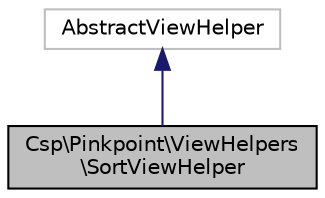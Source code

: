 digraph "Csp\Pinkpoint\ViewHelpers\SortViewHelper"
{
  edge [fontname="Helvetica",fontsize="10",labelfontname="Helvetica",labelfontsize="10"];
  node [fontname="Helvetica",fontsize="10",shape=record];
  Node0 [label="Csp\\Pinkpoint\\ViewHelpers\l\\SortViewHelper",height=0.2,width=0.4,color="black", fillcolor="grey75", style="filled", fontcolor="black"];
  Node1 -> Node0 [dir="back",color="midnightblue",fontsize="10",style="solid",fontname="Helvetica"];
  Node1 [label="AbstractViewHelper",height=0.2,width=0.4,color="grey75", fillcolor="white", style="filled"];
}
